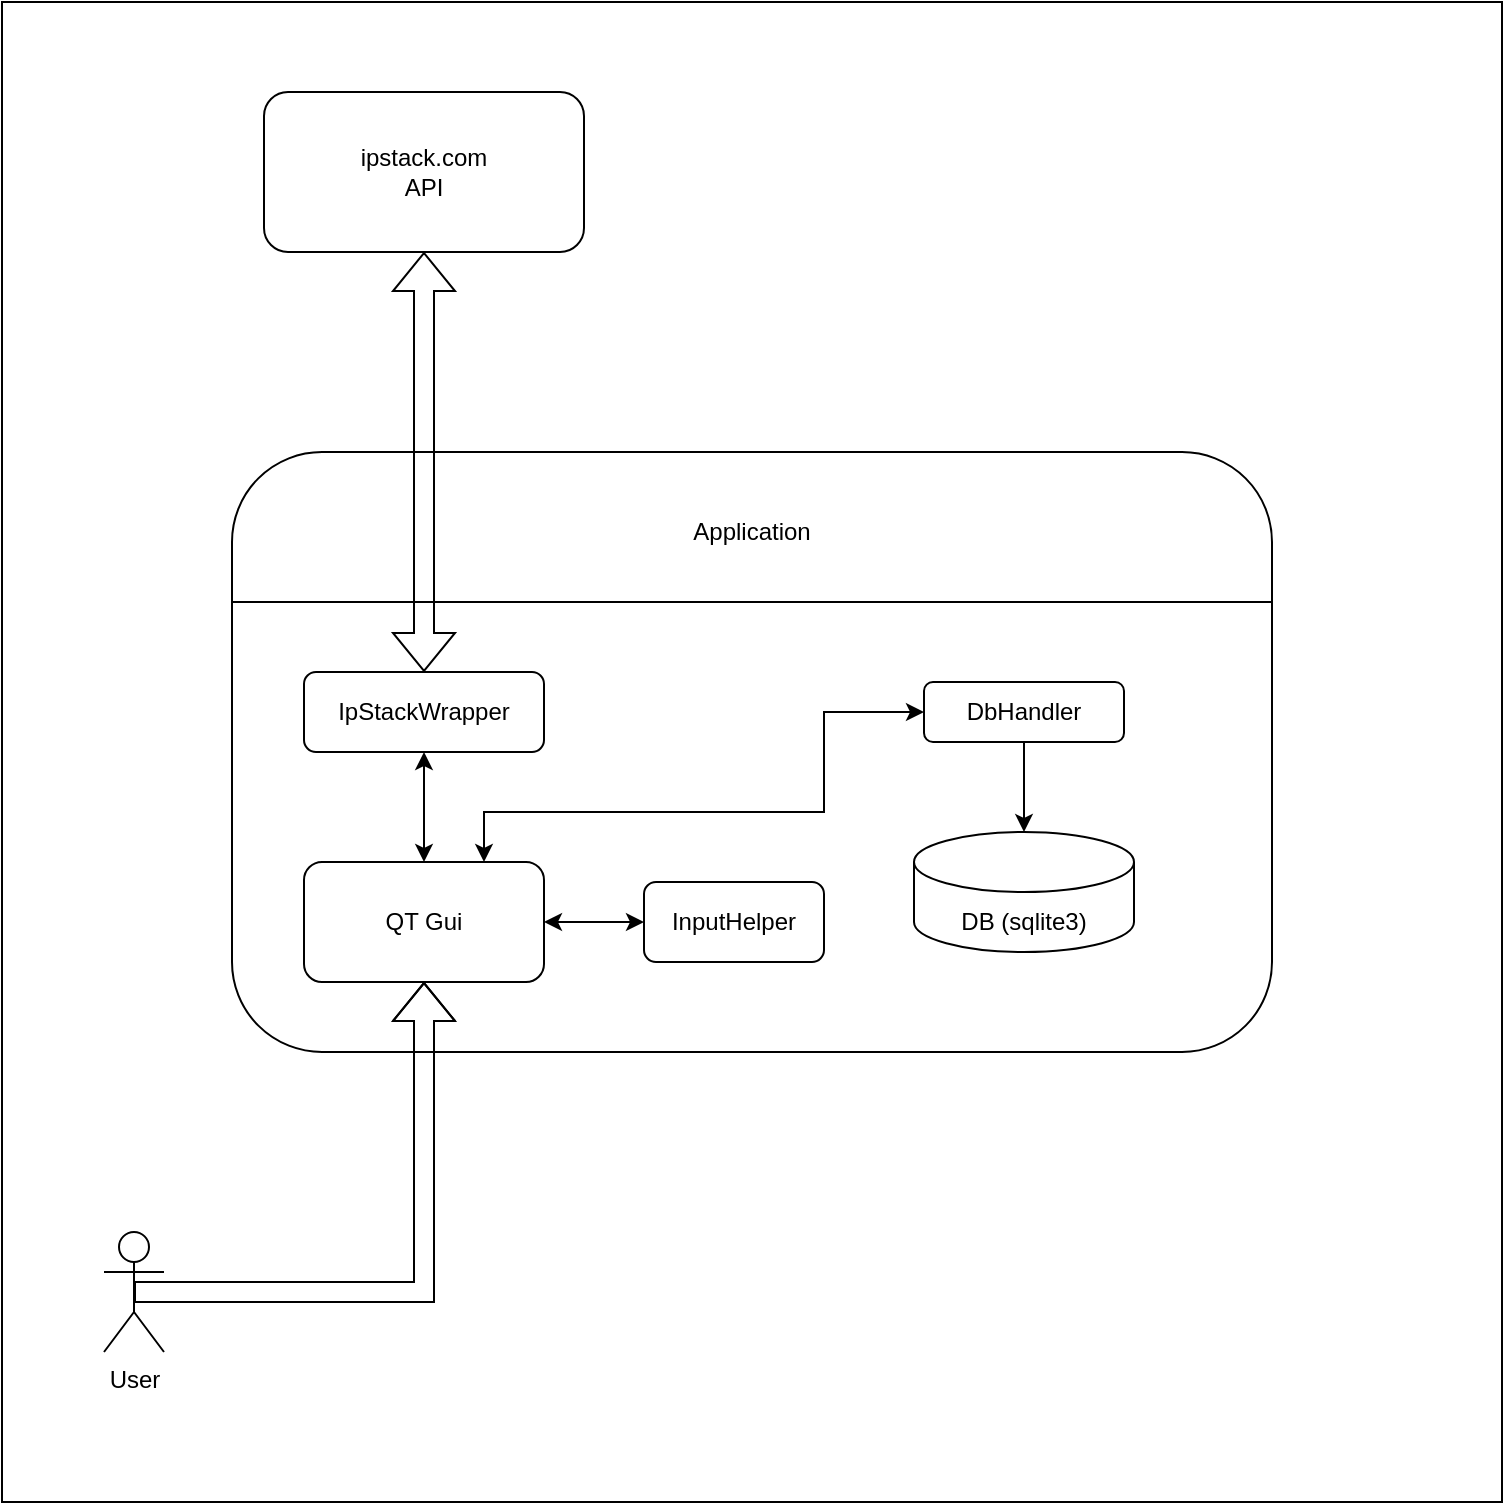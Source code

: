 <mxfile version="24.2.5" type="device">
  <diagram id="C5RBs43oDa-KdzZeNtuy" name="Page-1">
    <mxGraphModel dx="1975" dy="1078" grid="1" gridSize="10" guides="1" tooltips="1" connect="1" arrows="1" fold="1" page="1" pageScale="1" pageWidth="827" pageHeight="1169" math="0" shadow="0">
      <root>
        <mxCell id="WIyWlLk6GJQsqaUBKTNV-0" />
        <mxCell id="WIyWlLk6GJQsqaUBKTNV-1" parent="WIyWlLk6GJQsqaUBKTNV-0" />
        <mxCell id="VOB6hcCKUsCOc-b2RM3g-26" value="" style="whiteSpace=wrap;html=1;aspect=fixed;" vertex="1" parent="WIyWlLk6GJQsqaUBKTNV-1">
          <mxGeometry x="39" y="125" width="750" height="750" as="geometry" />
        </mxCell>
        <mxCell id="VOB6hcCKUsCOc-b2RM3g-0" value="" style="rounded=1;whiteSpace=wrap;html=1;" vertex="1" parent="WIyWlLk6GJQsqaUBKTNV-1">
          <mxGeometry x="154" y="350" width="520" height="300" as="geometry" />
        </mxCell>
        <mxCell id="VOB6hcCKUsCOc-b2RM3g-1" value="Application" style="text;html=1;align=center;verticalAlign=middle;whiteSpace=wrap;rounded=0;" vertex="1" parent="WIyWlLk6GJQsqaUBKTNV-1">
          <mxGeometry x="364" y="370" width="100" height="40" as="geometry" />
        </mxCell>
        <mxCell id="VOB6hcCKUsCOc-b2RM3g-2" value="" style="shape=cylinder3;whiteSpace=wrap;html=1;boundedLbl=1;backgroundOutline=1;size=15;" vertex="1" parent="WIyWlLk6GJQsqaUBKTNV-1">
          <mxGeometry x="495" y="540" width="110" height="60" as="geometry" />
        </mxCell>
        <mxCell id="VOB6hcCKUsCOc-b2RM3g-3" value="DB (sqlite3)" style="text;html=1;align=center;verticalAlign=middle;whiteSpace=wrap;rounded=0;" vertex="1" parent="WIyWlLk6GJQsqaUBKTNV-1">
          <mxGeometry x="505" y="570" width="90" height="30" as="geometry" />
        </mxCell>
        <mxCell id="VOB6hcCKUsCOc-b2RM3g-4" value="&lt;div&gt;ipstack.com&lt;/div&gt;&lt;div&gt;API&lt;br&gt;&lt;/div&gt;" style="rounded=1;whiteSpace=wrap;html=1;" vertex="1" parent="WIyWlLk6GJQsqaUBKTNV-1">
          <mxGeometry x="170" y="170" width="160" height="80" as="geometry" />
        </mxCell>
        <mxCell id="VOB6hcCKUsCOc-b2RM3g-7" style="edgeStyle=orthogonalEdgeStyle;rounded=0;orthogonalLoop=1;jettySize=auto;html=1;exitX=0.5;exitY=0.5;exitDx=0;exitDy=0;exitPerimeter=0;entryX=0.5;entryY=1;entryDx=0;entryDy=0;shape=flexArrow;" edge="1" parent="WIyWlLk6GJQsqaUBKTNV-1" source="VOB6hcCKUsCOc-b2RM3g-5" target="VOB6hcCKUsCOc-b2RM3g-6">
          <mxGeometry relative="1" as="geometry">
            <mxPoint x="330" y="760" as="targetPoint" />
          </mxGeometry>
        </mxCell>
        <mxCell id="VOB6hcCKUsCOc-b2RM3g-5" value="&lt;div&gt;User&lt;/div&gt;" style="shape=umlActor;verticalLabelPosition=bottom;verticalAlign=top;html=1;outlineConnect=0;" vertex="1" parent="WIyWlLk6GJQsqaUBKTNV-1">
          <mxGeometry x="90" y="740" width="30" height="60" as="geometry" />
        </mxCell>
        <mxCell id="VOB6hcCKUsCOc-b2RM3g-23" style="edgeStyle=orthogonalEdgeStyle;rounded=0;orthogonalLoop=1;jettySize=auto;html=1;entryX=0;entryY=0.5;entryDx=0;entryDy=0;startArrow=classic;startFill=1;" edge="1" parent="WIyWlLk6GJQsqaUBKTNV-1" source="VOB6hcCKUsCOc-b2RM3g-6" target="VOB6hcCKUsCOc-b2RM3g-18">
          <mxGeometry relative="1" as="geometry" />
        </mxCell>
        <mxCell id="VOB6hcCKUsCOc-b2RM3g-6" value="QT Gui" style="rounded=1;whiteSpace=wrap;html=1;" vertex="1" parent="WIyWlLk6GJQsqaUBKTNV-1">
          <mxGeometry x="190" y="555" width="120" height="60" as="geometry" />
        </mxCell>
        <mxCell id="VOB6hcCKUsCOc-b2RM3g-8" value="" style="endArrow=none;html=1;rounded=0;entryX=0;entryY=0.25;entryDx=0;entryDy=0;exitX=1;exitY=0.25;exitDx=0;exitDy=0;" edge="1" parent="WIyWlLk6GJQsqaUBKTNV-1" source="VOB6hcCKUsCOc-b2RM3g-0" target="VOB6hcCKUsCOc-b2RM3g-0">
          <mxGeometry width="50" height="50" relative="1" as="geometry">
            <mxPoint x="30" y="490" as="sourcePoint" />
            <mxPoint x="80" y="440" as="targetPoint" />
          </mxGeometry>
        </mxCell>
        <mxCell id="VOB6hcCKUsCOc-b2RM3g-22" style="edgeStyle=orthogonalEdgeStyle;rounded=0;orthogonalLoop=1;jettySize=auto;html=1;entryX=0.75;entryY=0;entryDx=0;entryDy=0;startArrow=classic;startFill=1;" edge="1" parent="WIyWlLk6GJQsqaUBKTNV-1" source="VOB6hcCKUsCOc-b2RM3g-12" target="VOB6hcCKUsCOc-b2RM3g-6">
          <mxGeometry relative="1" as="geometry">
            <Array as="points">
              <mxPoint x="450" y="480" />
              <mxPoint x="450" y="530" />
              <mxPoint x="280" y="530" />
            </Array>
          </mxGeometry>
        </mxCell>
        <mxCell id="VOB6hcCKUsCOc-b2RM3g-12" value="DbHandler" style="rounded=1;whiteSpace=wrap;html=1;" vertex="1" parent="WIyWlLk6GJQsqaUBKTNV-1">
          <mxGeometry x="500" y="465" width="100" height="30" as="geometry" />
        </mxCell>
        <mxCell id="VOB6hcCKUsCOc-b2RM3g-20" style="edgeStyle=orthogonalEdgeStyle;rounded=0;orthogonalLoop=1;jettySize=auto;html=1;entryX=0.5;entryY=1;entryDx=0;entryDy=0;shape=flexArrow;startArrow=block;" edge="1" parent="WIyWlLk6GJQsqaUBKTNV-1" source="VOB6hcCKUsCOc-b2RM3g-13" target="VOB6hcCKUsCOc-b2RM3g-4">
          <mxGeometry relative="1" as="geometry" />
        </mxCell>
        <mxCell id="VOB6hcCKUsCOc-b2RM3g-24" style="edgeStyle=orthogonalEdgeStyle;rounded=0;orthogonalLoop=1;jettySize=auto;html=1;startArrow=classic;startFill=1;" edge="1" parent="WIyWlLk6GJQsqaUBKTNV-1" source="VOB6hcCKUsCOc-b2RM3g-13" target="VOB6hcCKUsCOc-b2RM3g-6">
          <mxGeometry relative="1" as="geometry" />
        </mxCell>
        <mxCell id="VOB6hcCKUsCOc-b2RM3g-13" value="&lt;div&gt;IpStackWrapper&lt;/div&gt;" style="rounded=1;whiteSpace=wrap;html=1;" vertex="1" parent="WIyWlLk6GJQsqaUBKTNV-1">
          <mxGeometry x="190" y="460" width="120" height="40" as="geometry" />
        </mxCell>
        <mxCell id="VOB6hcCKUsCOc-b2RM3g-17" style="edgeStyle=orthogonalEdgeStyle;rounded=0;orthogonalLoop=1;jettySize=auto;html=1;exitX=0.5;exitY=1;exitDx=0;exitDy=0;" edge="1" parent="WIyWlLk6GJQsqaUBKTNV-1" source="VOB6hcCKUsCOc-b2RM3g-13" target="VOB6hcCKUsCOc-b2RM3g-13">
          <mxGeometry relative="1" as="geometry" />
        </mxCell>
        <mxCell id="VOB6hcCKUsCOc-b2RM3g-18" value="InputHelper" style="rounded=1;whiteSpace=wrap;html=1;" vertex="1" parent="WIyWlLk6GJQsqaUBKTNV-1">
          <mxGeometry x="360" y="565" width="90" height="40" as="geometry" />
        </mxCell>
        <mxCell id="VOB6hcCKUsCOc-b2RM3g-21" style="edgeStyle=orthogonalEdgeStyle;rounded=0;orthogonalLoop=1;jettySize=auto;html=1;entryX=0.5;entryY=0;entryDx=0;entryDy=0;entryPerimeter=0;" edge="1" parent="WIyWlLk6GJQsqaUBKTNV-1" source="VOB6hcCKUsCOc-b2RM3g-12" target="VOB6hcCKUsCOc-b2RM3g-2">
          <mxGeometry relative="1" as="geometry" />
        </mxCell>
      </root>
    </mxGraphModel>
  </diagram>
</mxfile>
